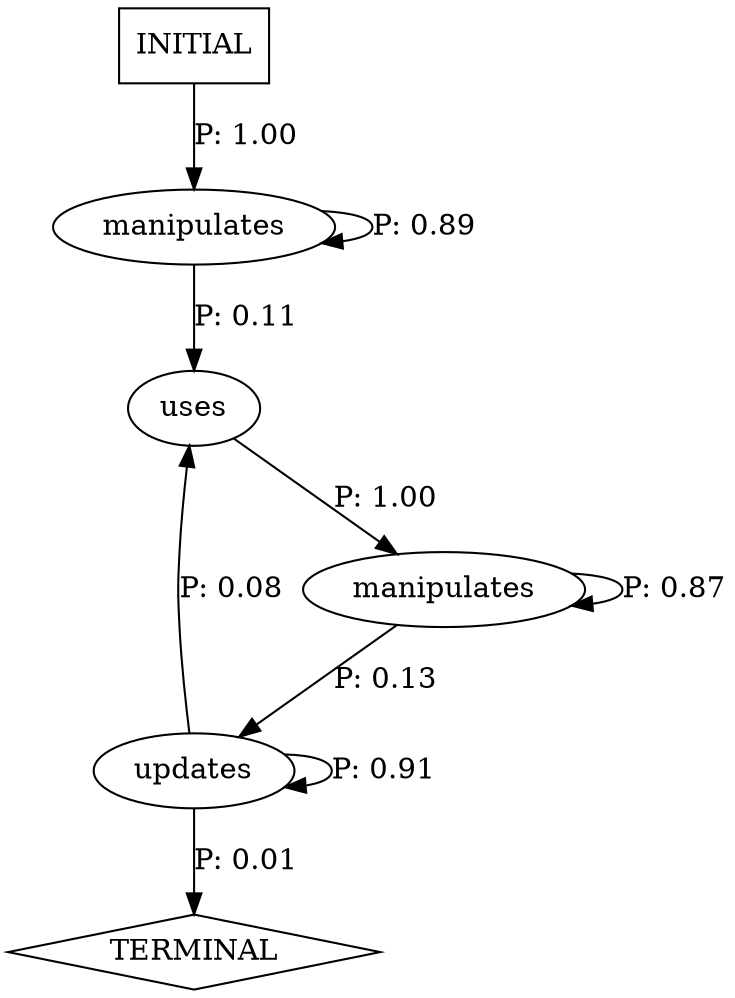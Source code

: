 digraph G {
  0 [label="manipulates"];
  1 [label="manipulates"];
  2 [label="updates"];
  3 [label="uses"];
  4 [label="TERMINAL",shape=diamond];
  5 [label="INITIAL",shape=box];
0->0 [label="P: 0.89"];
0->3 [label="P: 0.11"];
1->1 [label="P: 0.87"];
1->2 [label="P: 0.13"];
2->2 [label="P: 0.91"];
2->3 [label="P: 0.08"];
2->4 [label="P: 0.01"];
3->1 [label="P: 1.00"];
5->0 [label="P: 1.00"];
}

